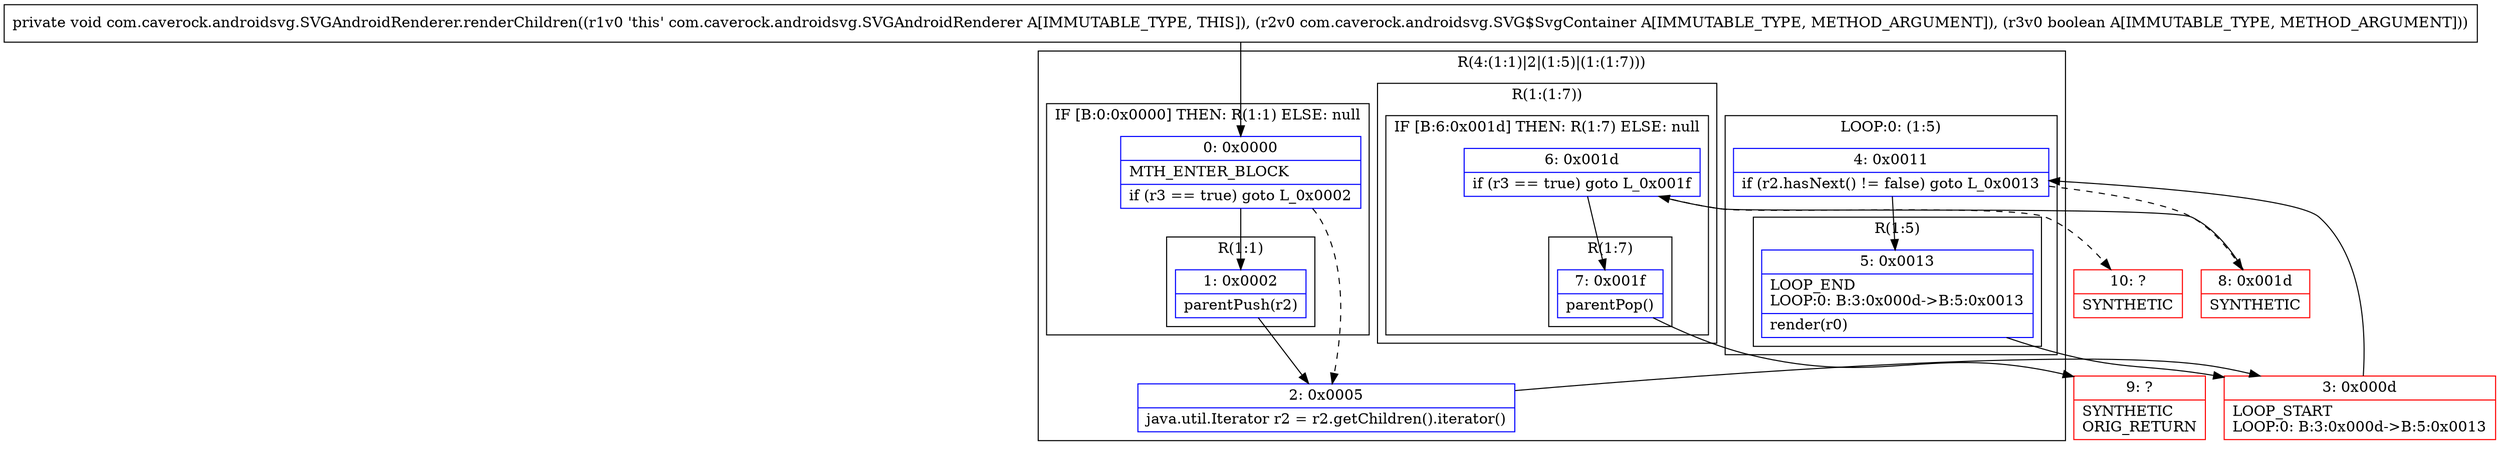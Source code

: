 digraph "CFG forcom.caverock.androidsvg.SVGAndroidRenderer.renderChildren(Lcom\/caverock\/androidsvg\/SVG$SvgContainer;Z)V" {
subgraph cluster_Region_2110598079 {
label = "R(4:(1:1)|2|(1:5)|(1:(1:7)))";
node [shape=record,color=blue];
subgraph cluster_IfRegion_413821934 {
label = "IF [B:0:0x0000] THEN: R(1:1) ELSE: null";
node [shape=record,color=blue];
Node_0 [shape=record,label="{0\:\ 0x0000|MTH_ENTER_BLOCK\l|if (r3 == true) goto L_0x0002\l}"];
subgraph cluster_Region_539391635 {
label = "R(1:1)";
node [shape=record,color=blue];
Node_1 [shape=record,label="{1\:\ 0x0002|parentPush(r2)\l}"];
}
}
Node_2 [shape=record,label="{2\:\ 0x0005|java.util.Iterator r2 = r2.getChildren().iterator()\l}"];
subgraph cluster_LoopRegion_1919528018 {
label = "LOOP:0: (1:5)";
node [shape=record,color=blue];
Node_4 [shape=record,label="{4\:\ 0x0011|if (r2.hasNext() != false) goto L_0x0013\l}"];
subgraph cluster_Region_1718477171 {
label = "R(1:5)";
node [shape=record,color=blue];
Node_5 [shape=record,label="{5\:\ 0x0013|LOOP_END\lLOOP:0: B:3:0x000d\-\>B:5:0x0013\l|render(r0)\l}"];
}
}
subgraph cluster_Region_760419147 {
label = "R(1:(1:7))";
node [shape=record,color=blue];
subgraph cluster_IfRegion_1045588636 {
label = "IF [B:6:0x001d] THEN: R(1:7) ELSE: null";
node [shape=record,color=blue];
Node_6 [shape=record,label="{6\:\ 0x001d|if (r3 == true) goto L_0x001f\l}"];
subgraph cluster_Region_23480888 {
label = "R(1:7)";
node [shape=record,color=blue];
Node_7 [shape=record,label="{7\:\ 0x001f|parentPop()\l}"];
}
}
}
}
Node_3 [shape=record,color=red,label="{3\:\ 0x000d|LOOP_START\lLOOP:0: B:3:0x000d\-\>B:5:0x0013\l}"];
Node_8 [shape=record,color=red,label="{8\:\ 0x001d|SYNTHETIC\l}"];
Node_9 [shape=record,color=red,label="{9\:\ ?|SYNTHETIC\lORIG_RETURN\l}"];
Node_10 [shape=record,color=red,label="{10\:\ ?|SYNTHETIC\l}"];
MethodNode[shape=record,label="{private void com.caverock.androidsvg.SVGAndroidRenderer.renderChildren((r1v0 'this' com.caverock.androidsvg.SVGAndroidRenderer A[IMMUTABLE_TYPE, THIS]), (r2v0 com.caverock.androidsvg.SVG$SvgContainer A[IMMUTABLE_TYPE, METHOD_ARGUMENT]), (r3v0 boolean A[IMMUTABLE_TYPE, METHOD_ARGUMENT])) }"];
MethodNode -> Node_0;
Node_0 -> Node_1;
Node_0 -> Node_2[style=dashed];
Node_1 -> Node_2;
Node_2 -> Node_3;
Node_4 -> Node_5;
Node_4 -> Node_8[style=dashed];
Node_5 -> Node_3;
Node_6 -> Node_7;
Node_6 -> Node_10[style=dashed];
Node_7 -> Node_9;
Node_3 -> Node_4;
Node_8 -> Node_6;
}

